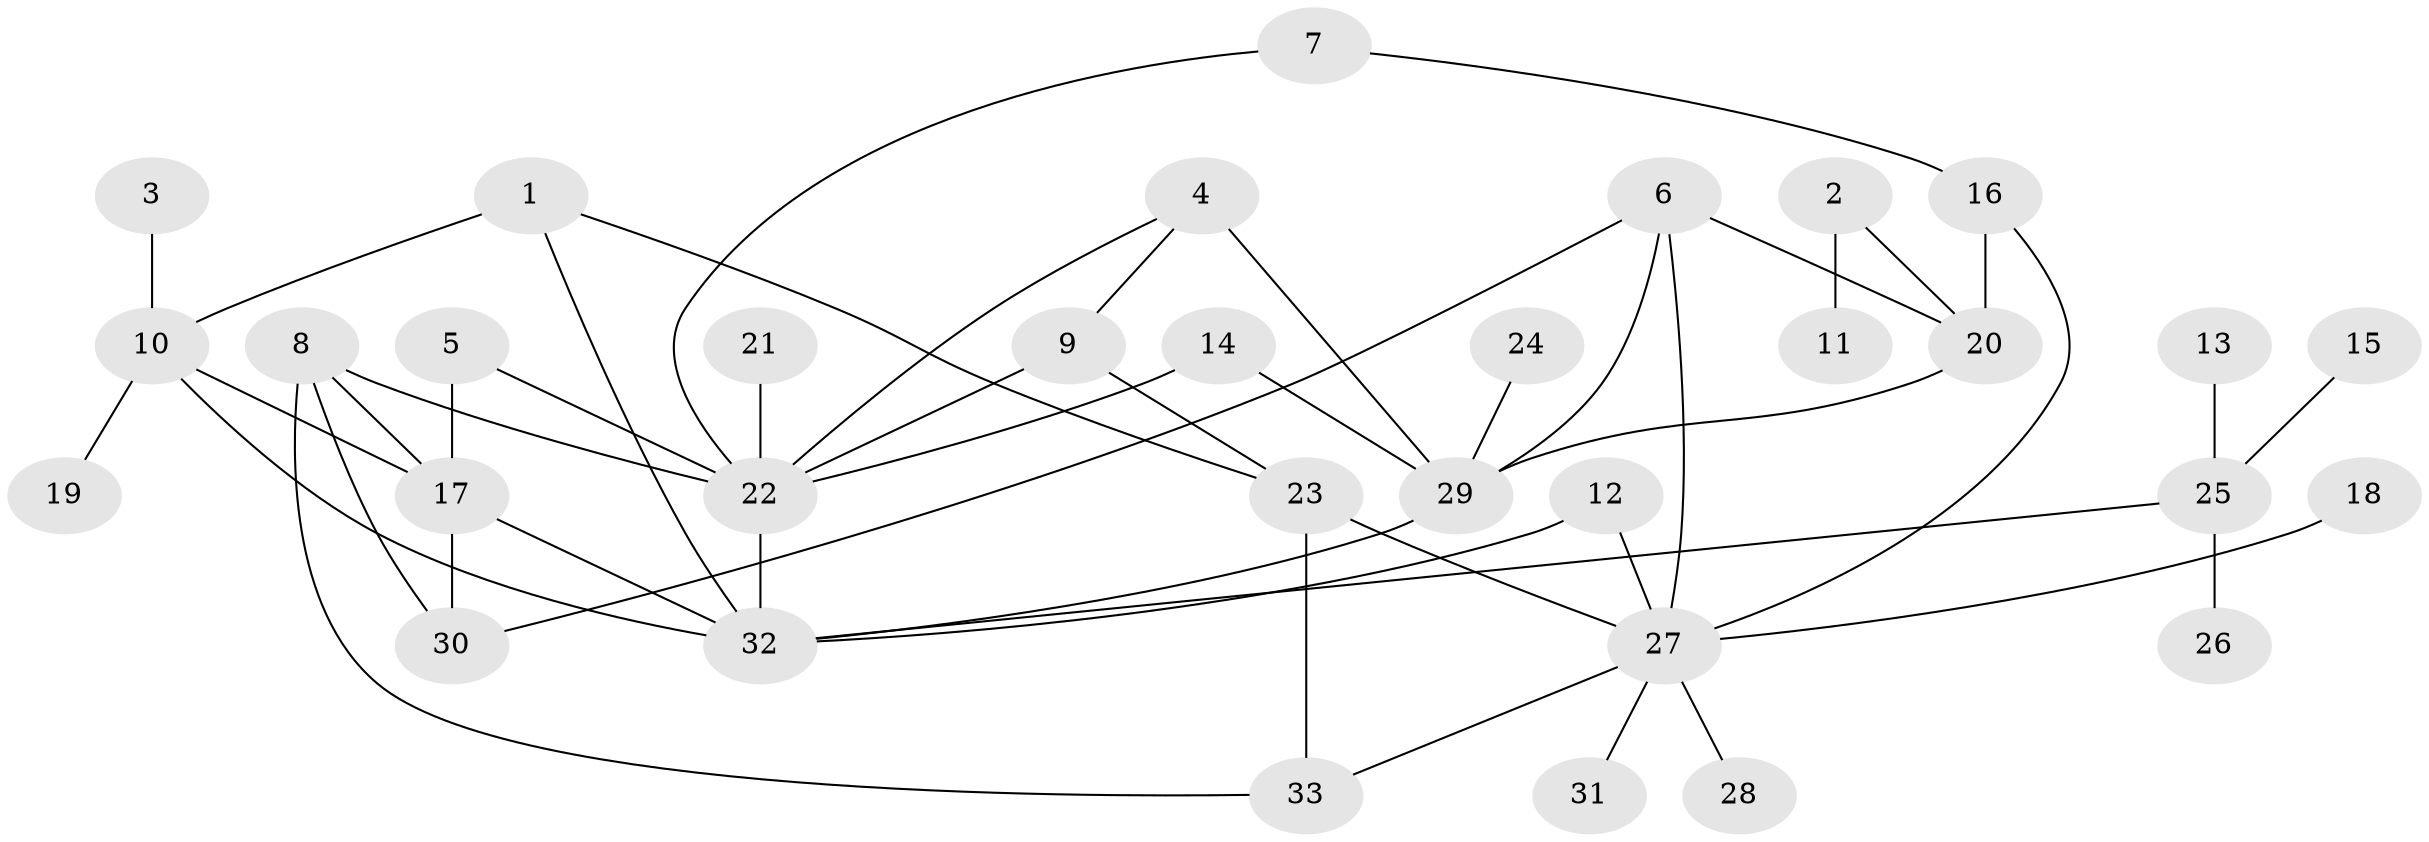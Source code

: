 // original degree distribution, {7: 0.046153846153846156, 3: 0.07692307692307693, 5: 0.06153846153846154, 8: 0.015384615384615385, 6: 0.03076923076923077, 4: 0.046153846153846156, 10: 0.03076923076923077, 2: 0.16923076923076924, 1: 0.5230769230769231}
// Generated by graph-tools (version 1.1) at 2025/02/03/09/25 03:02:35]
// undirected, 33 vertices, 49 edges
graph export_dot {
graph [start="1"]
  node [color=gray90,style=filled];
  1;
  2;
  3;
  4;
  5;
  6;
  7;
  8;
  9;
  10;
  11;
  12;
  13;
  14;
  15;
  16;
  17;
  18;
  19;
  20;
  21;
  22;
  23;
  24;
  25;
  26;
  27;
  28;
  29;
  30;
  31;
  32;
  33;
  1 -- 10 [weight=1.0];
  1 -- 23 [weight=1.0];
  1 -- 32 [weight=1.0];
  2 -- 11 [weight=1.0];
  2 -- 20 [weight=1.0];
  3 -- 10 [weight=1.0];
  4 -- 9 [weight=1.0];
  4 -- 22 [weight=1.0];
  4 -- 29 [weight=2.0];
  5 -- 17 [weight=1.0];
  5 -- 22 [weight=1.0];
  6 -- 20 [weight=1.0];
  6 -- 27 [weight=1.0];
  6 -- 29 [weight=1.0];
  6 -- 30 [weight=1.0];
  7 -- 16 [weight=1.0];
  7 -- 22 [weight=1.0];
  8 -- 17 [weight=1.0];
  8 -- 22 [weight=1.0];
  8 -- 30 [weight=1.0];
  8 -- 33 [weight=1.0];
  9 -- 22 [weight=1.0];
  9 -- 23 [weight=1.0];
  10 -- 17 [weight=1.0];
  10 -- 19 [weight=1.0];
  10 -- 32 [weight=1.0];
  12 -- 27 [weight=1.0];
  12 -- 32 [weight=1.0];
  13 -- 25 [weight=1.0];
  14 -- 22 [weight=1.0];
  14 -- 29 [weight=1.0];
  15 -- 25 [weight=1.0];
  16 -- 20 [weight=1.0];
  16 -- 27 [weight=1.0];
  17 -- 30 [weight=1.0];
  17 -- 32 [weight=1.0];
  18 -- 27 [weight=1.0];
  20 -- 29 [weight=1.0];
  21 -- 22 [weight=1.0];
  22 -- 32 [weight=1.0];
  23 -- 27 [weight=1.0];
  23 -- 33 [weight=1.0];
  24 -- 29 [weight=1.0];
  25 -- 26 [weight=1.0];
  25 -- 32 [weight=1.0];
  27 -- 28 [weight=1.0];
  27 -- 31 [weight=1.0];
  27 -- 33 [weight=1.0];
  29 -- 32 [weight=1.0];
}
